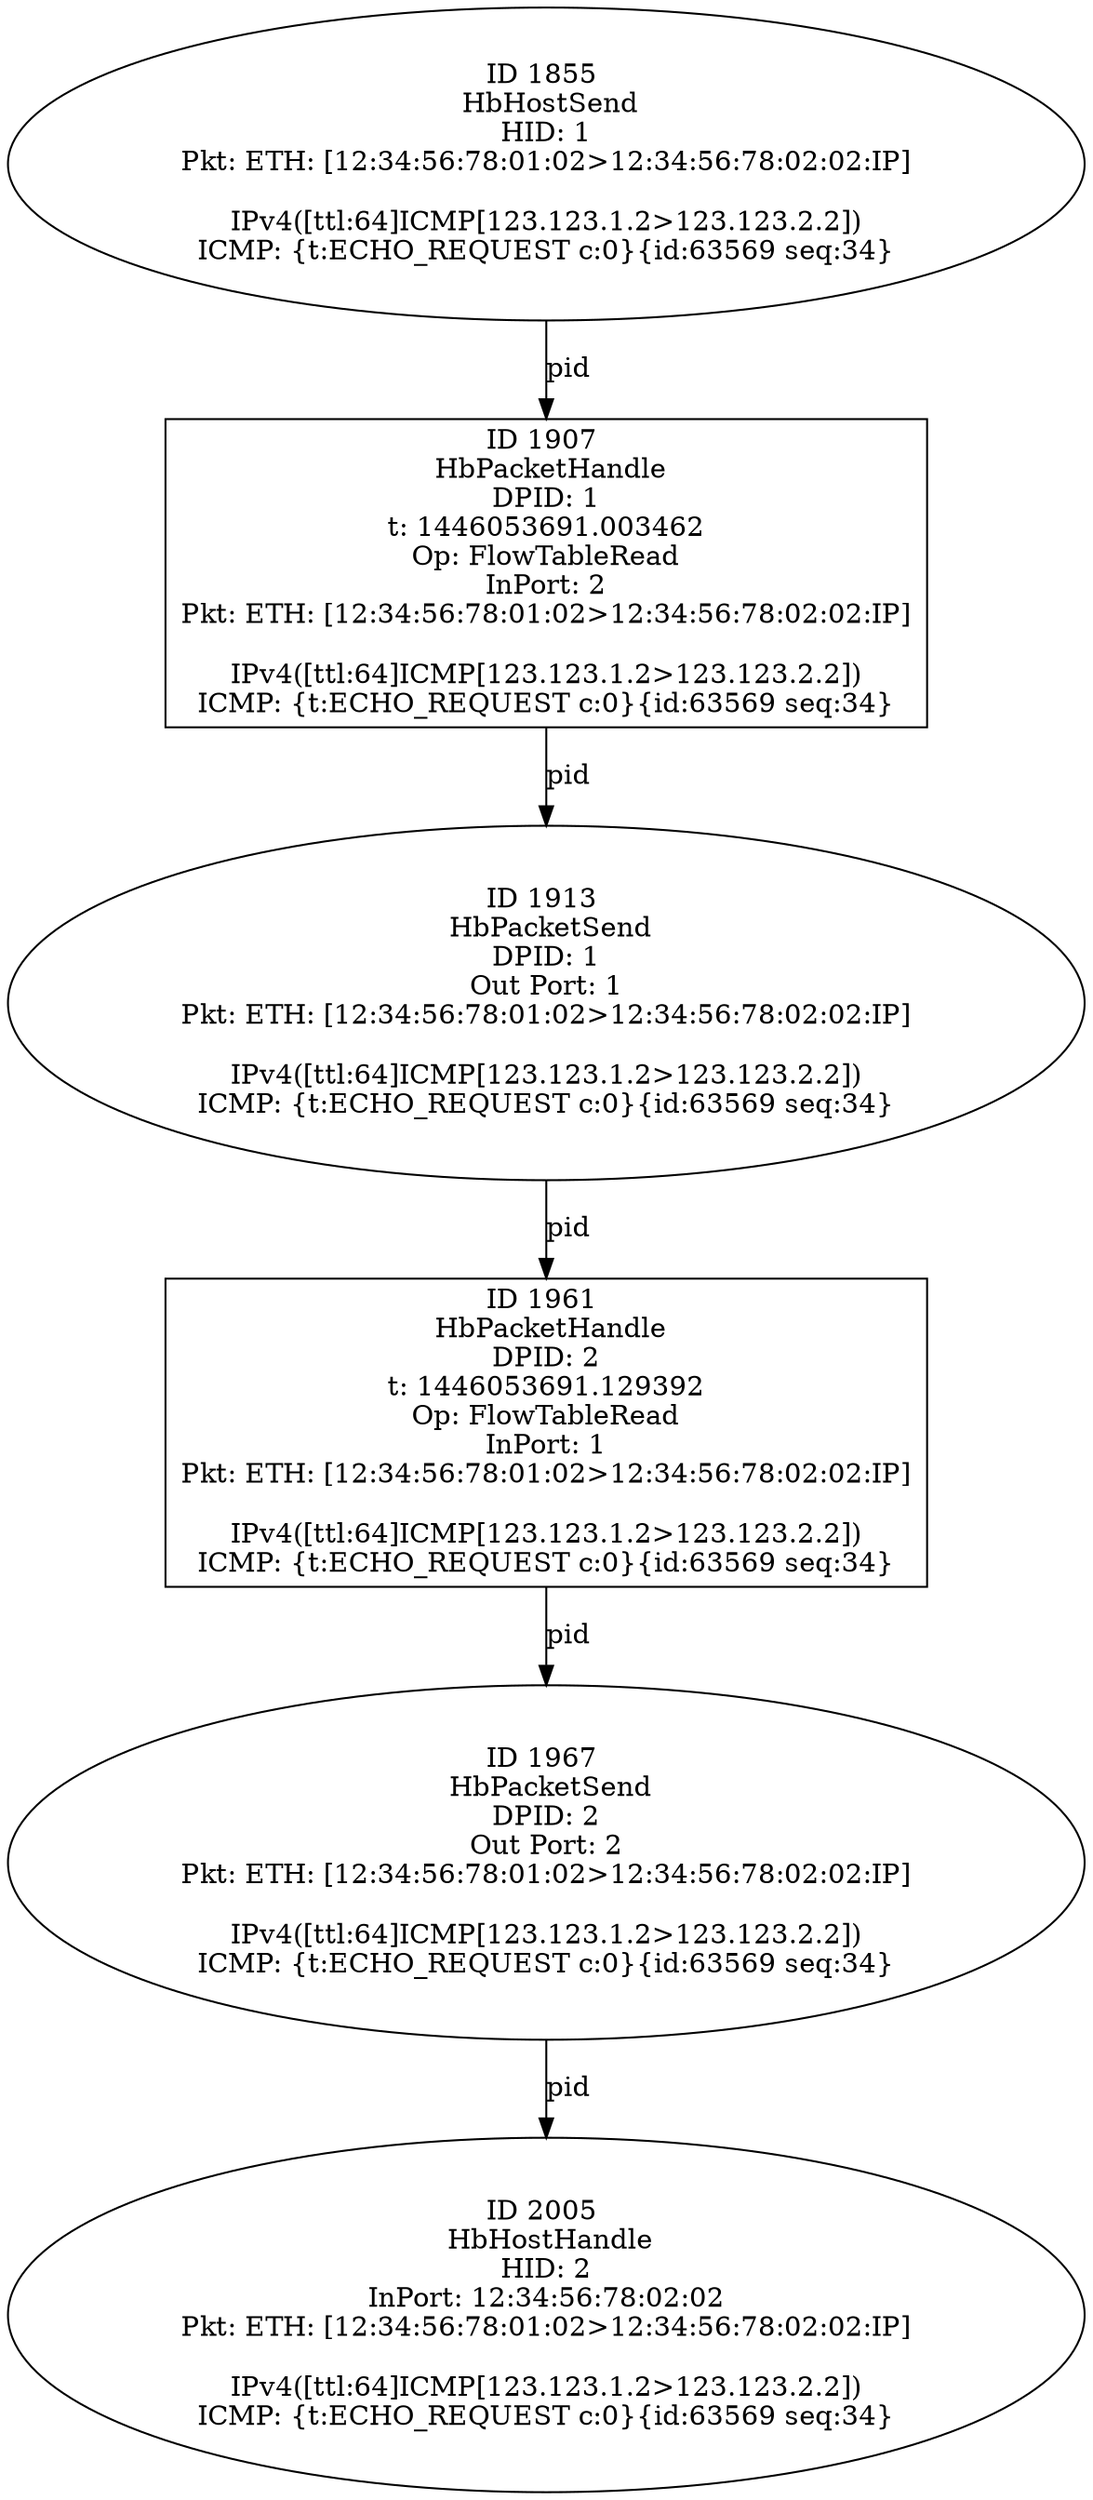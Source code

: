 strict digraph G {
1961 [shape=box, event=<hb_events.HbPacketHandle object at 0x103ef9650>, label="ID 1961 
 HbPacketHandle
DPID: 2
t: 1446053691.129392
Op: FlowTableRead
InPort: 1
Pkt: ETH: [12:34:56:78:01:02>12:34:56:78:02:02:IP]

IPv4([ttl:64]ICMP[123.123.1.2>123.123.2.2])
ICMP: {t:ECHO_REQUEST c:0}{id:63569 seq:34}"];
1967 [shape=oval, event=<hb_events.HbPacketSend object at 0x103effed0>, label="ID 1967 
 HbPacketSend
DPID: 2
Out Port: 2
Pkt: ETH: [12:34:56:78:01:02>12:34:56:78:02:02:IP]

IPv4([ttl:64]ICMP[123.123.1.2>123.123.2.2])
ICMP: {t:ECHO_REQUEST c:0}{id:63569 seq:34}"];
1907 [shape=box, event=<hb_events.HbPacketHandle object at 0x103ecd090>, label="ID 1907 
 HbPacketHandle
DPID: 1
t: 1446053691.003462
Op: FlowTableRead
InPort: 2
Pkt: ETH: [12:34:56:78:01:02>12:34:56:78:02:02:IP]

IPv4([ttl:64]ICMP[123.123.1.2>123.123.2.2])
ICMP: {t:ECHO_REQUEST c:0}{id:63569 seq:34}"];
2005 [shape=oval, event=<hb_events.HbHostHandle object at 0x103f18690>, label="ID 2005 
 HbHostHandle
HID: 2
InPort: 12:34:56:78:02:02
Pkt: ETH: [12:34:56:78:01:02>12:34:56:78:02:02:IP]

IPv4([ttl:64]ICMP[123.123.1.2>123.123.2.2])
ICMP: {t:ECHO_REQUEST c:0}{id:63569 seq:34}"];
1913 [shape=oval, event=<hb_events.HbPacketSend object at 0x103ed3910>, label="ID 1913 
 HbPacketSend
DPID: 1
Out Port: 1
Pkt: ETH: [12:34:56:78:01:02>12:34:56:78:02:02:IP]

IPv4([ttl:64]ICMP[123.123.1.2>123.123.2.2])
ICMP: {t:ECHO_REQUEST c:0}{id:63569 seq:34}"];
1855 [shape=oval, event=<hb_events.HbHostSend object at 0x103ea68d0>, label="ID 1855 
 HbHostSend
HID: 1
Pkt: ETH: [12:34:56:78:01:02>12:34:56:78:02:02:IP]

IPv4([ttl:64]ICMP[123.123.1.2>123.123.2.2])
ICMP: {t:ECHO_REQUEST c:0}{id:63569 seq:34}"];
1961 -> 1967  [rel=pid, label=pid];
1967 -> 2005  [rel=pid, label=pid];
1907 -> 1913  [rel=pid, label=pid];
1913 -> 1961  [rel=pid, label=pid];
1855 -> 1907  [rel=pid, label=pid];
}
